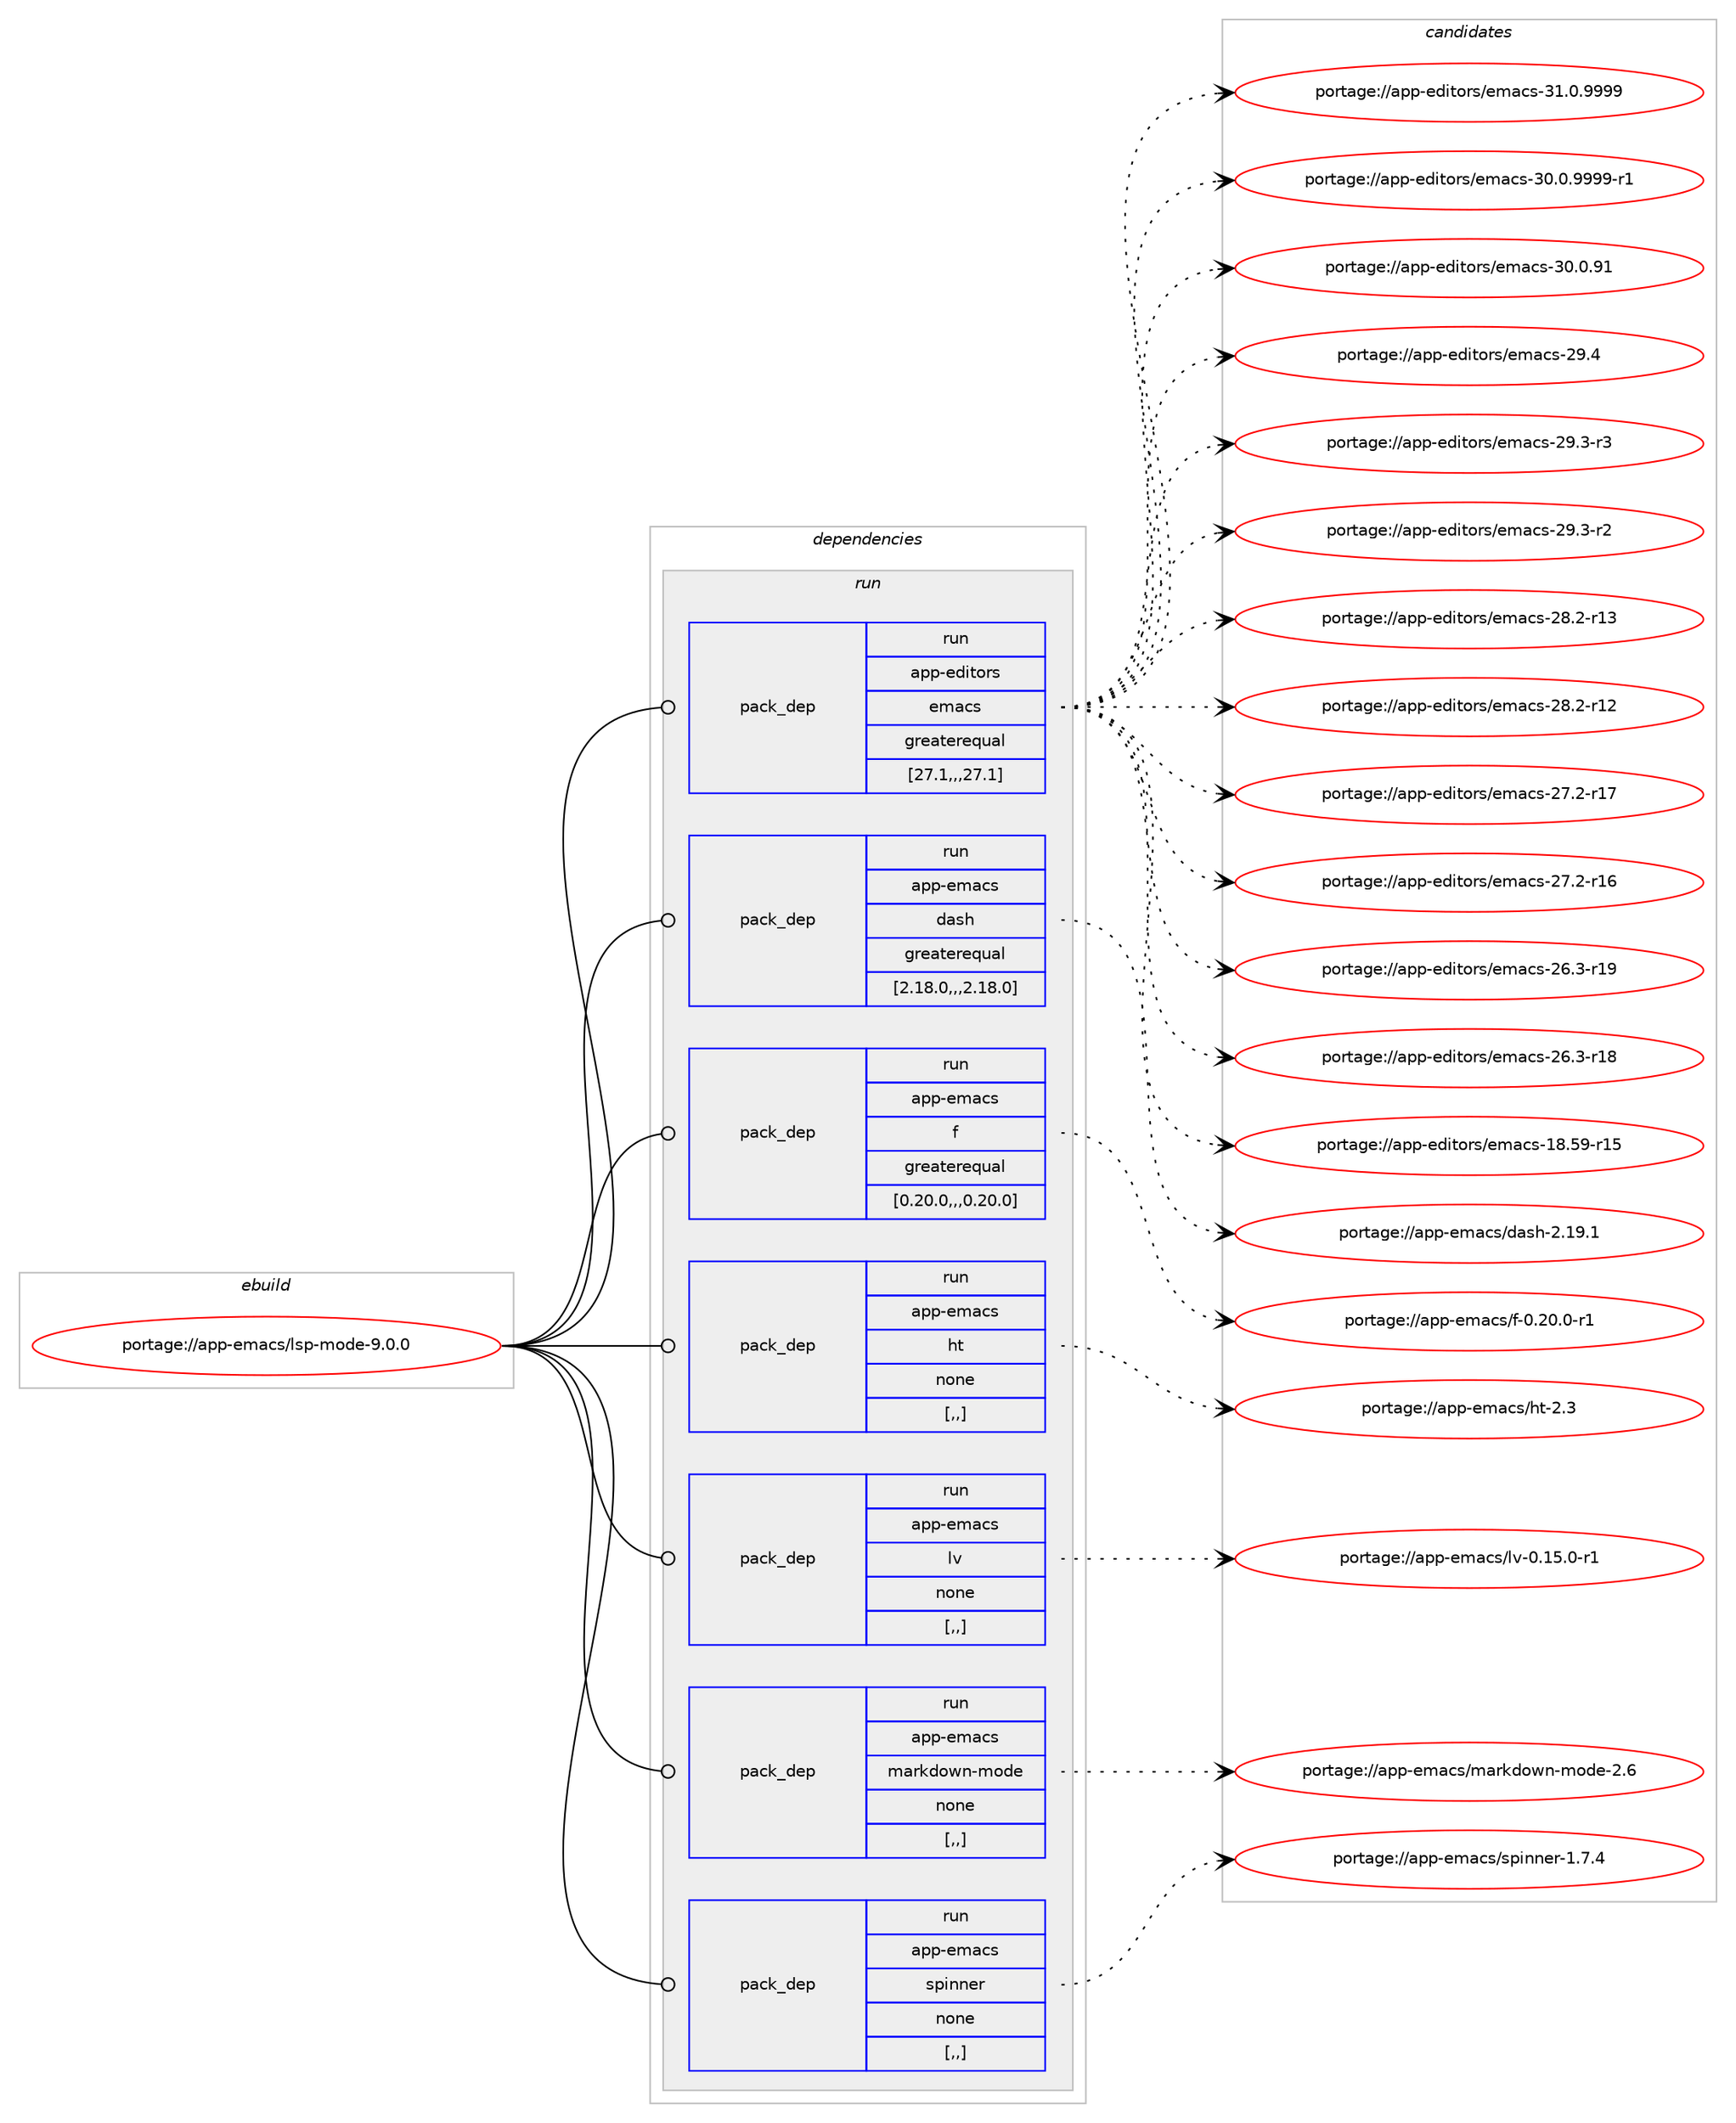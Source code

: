 digraph prolog {

# *************
# Graph options
# *************

newrank=true;
concentrate=true;
compound=true;
graph [rankdir=LR,fontname=Helvetica,fontsize=10,ranksep=1.5];#, ranksep=2.5, nodesep=0.2];
edge  [arrowhead=vee];
node  [fontname=Helvetica,fontsize=10];

# **********
# The ebuild
# **********

subgraph cluster_leftcol {
color=gray;
label=<<i>ebuild</i>>;
id [label="portage://app-emacs/lsp-mode-9.0.0", color=red, width=4, href="../app-emacs/lsp-mode-9.0.0.svg"];
}

# ****************
# The dependencies
# ****************

subgraph cluster_midcol {
color=gray;
label=<<i>dependencies</i>>;
subgraph cluster_compile {
fillcolor="#eeeeee";
style=filled;
label=<<i>compile</i>>;
}
subgraph cluster_compileandrun {
fillcolor="#eeeeee";
style=filled;
label=<<i>compile and run</i>>;
}
subgraph cluster_run {
fillcolor="#eeeeee";
style=filled;
label=<<i>run</i>>;
subgraph pack376878 {
dependency516746 [label=<<TABLE BORDER="0" CELLBORDER="1" CELLSPACING="0" CELLPADDING="4" WIDTH="220"><TR><TD ROWSPAN="6" CELLPADDING="30">pack_dep</TD></TR><TR><TD WIDTH="110">run</TD></TR><TR><TD>app-editors</TD></TR><TR><TD>emacs</TD></TR><TR><TD>greaterequal</TD></TR><TR><TD>[27.1,,,27.1]</TD></TR></TABLE>>, shape=none, color=blue];
}
id:e -> dependency516746:w [weight=20,style="solid",arrowhead="odot"];
subgraph pack376879 {
dependency516747 [label=<<TABLE BORDER="0" CELLBORDER="1" CELLSPACING="0" CELLPADDING="4" WIDTH="220"><TR><TD ROWSPAN="6" CELLPADDING="30">pack_dep</TD></TR><TR><TD WIDTH="110">run</TD></TR><TR><TD>app-emacs</TD></TR><TR><TD>dash</TD></TR><TR><TD>greaterequal</TD></TR><TR><TD>[2.18.0,,,2.18.0]</TD></TR></TABLE>>, shape=none, color=blue];
}
id:e -> dependency516747:w [weight=20,style="solid",arrowhead="odot"];
subgraph pack376880 {
dependency516748 [label=<<TABLE BORDER="0" CELLBORDER="1" CELLSPACING="0" CELLPADDING="4" WIDTH="220"><TR><TD ROWSPAN="6" CELLPADDING="30">pack_dep</TD></TR><TR><TD WIDTH="110">run</TD></TR><TR><TD>app-emacs</TD></TR><TR><TD>f</TD></TR><TR><TD>greaterequal</TD></TR><TR><TD>[0.20.0,,,0.20.0]</TD></TR></TABLE>>, shape=none, color=blue];
}
id:e -> dependency516748:w [weight=20,style="solid",arrowhead="odot"];
subgraph pack376881 {
dependency516749 [label=<<TABLE BORDER="0" CELLBORDER="1" CELLSPACING="0" CELLPADDING="4" WIDTH="220"><TR><TD ROWSPAN="6" CELLPADDING="30">pack_dep</TD></TR><TR><TD WIDTH="110">run</TD></TR><TR><TD>app-emacs</TD></TR><TR><TD>ht</TD></TR><TR><TD>none</TD></TR><TR><TD>[,,]</TD></TR></TABLE>>, shape=none, color=blue];
}
id:e -> dependency516749:w [weight=20,style="solid",arrowhead="odot"];
subgraph pack376882 {
dependency516750 [label=<<TABLE BORDER="0" CELLBORDER="1" CELLSPACING="0" CELLPADDING="4" WIDTH="220"><TR><TD ROWSPAN="6" CELLPADDING="30">pack_dep</TD></TR><TR><TD WIDTH="110">run</TD></TR><TR><TD>app-emacs</TD></TR><TR><TD>lv</TD></TR><TR><TD>none</TD></TR><TR><TD>[,,]</TD></TR></TABLE>>, shape=none, color=blue];
}
id:e -> dependency516750:w [weight=20,style="solid",arrowhead="odot"];
subgraph pack376883 {
dependency516751 [label=<<TABLE BORDER="0" CELLBORDER="1" CELLSPACING="0" CELLPADDING="4" WIDTH="220"><TR><TD ROWSPAN="6" CELLPADDING="30">pack_dep</TD></TR><TR><TD WIDTH="110">run</TD></TR><TR><TD>app-emacs</TD></TR><TR><TD>markdown-mode</TD></TR><TR><TD>none</TD></TR><TR><TD>[,,]</TD></TR></TABLE>>, shape=none, color=blue];
}
id:e -> dependency516751:w [weight=20,style="solid",arrowhead="odot"];
subgraph pack376884 {
dependency516752 [label=<<TABLE BORDER="0" CELLBORDER="1" CELLSPACING="0" CELLPADDING="4" WIDTH="220"><TR><TD ROWSPAN="6" CELLPADDING="30">pack_dep</TD></TR><TR><TD WIDTH="110">run</TD></TR><TR><TD>app-emacs</TD></TR><TR><TD>spinner</TD></TR><TR><TD>none</TD></TR><TR><TD>[,,]</TD></TR></TABLE>>, shape=none, color=blue];
}
id:e -> dependency516752:w [weight=20,style="solid",arrowhead="odot"];
}
}

# **************
# The candidates
# **************

subgraph cluster_choices {
rank=same;
color=gray;
label=<<i>candidates</i>>;

subgraph choice376878 {
color=black;
nodesep=1;
choice971121124510110010511611111411547101109979911545514946484657575757 [label="portage://app-editors/emacs-31.0.9999", color=red, width=4,href="../app-editors/emacs-31.0.9999.svg"];
choice9711211245101100105116111114115471011099799115455148464846575757574511449 [label="portage://app-editors/emacs-30.0.9999-r1", color=red, width=4,href="../app-editors/emacs-30.0.9999-r1.svg"];
choice97112112451011001051161111141154710110997991154551484648465749 [label="portage://app-editors/emacs-30.0.91", color=red, width=4,href="../app-editors/emacs-30.0.91.svg"];
choice97112112451011001051161111141154710110997991154550574652 [label="portage://app-editors/emacs-29.4", color=red, width=4,href="../app-editors/emacs-29.4.svg"];
choice971121124510110010511611111411547101109979911545505746514511451 [label="portage://app-editors/emacs-29.3-r3", color=red, width=4,href="../app-editors/emacs-29.3-r3.svg"];
choice971121124510110010511611111411547101109979911545505746514511450 [label="portage://app-editors/emacs-29.3-r2", color=red, width=4,href="../app-editors/emacs-29.3-r2.svg"];
choice97112112451011001051161111141154710110997991154550564650451144951 [label="portage://app-editors/emacs-28.2-r13", color=red, width=4,href="../app-editors/emacs-28.2-r13.svg"];
choice97112112451011001051161111141154710110997991154550564650451144950 [label="portage://app-editors/emacs-28.2-r12", color=red, width=4,href="../app-editors/emacs-28.2-r12.svg"];
choice97112112451011001051161111141154710110997991154550554650451144955 [label="portage://app-editors/emacs-27.2-r17", color=red, width=4,href="../app-editors/emacs-27.2-r17.svg"];
choice97112112451011001051161111141154710110997991154550554650451144954 [label="portage://app-editors/emacs-27.2-r16", color=red, width=4,href="../app-editors/emacs-27.2-r16.svg"];
choice97112112451011001051161111141154710110997991154550544651451144957 [label="portage://app-editors/emacs-26.3-r19", color=red, width=4,href="../app-editors/emacs-26.3-r19.svg"];
choice97112112451011001051161111141154710110997991154550544651451144956 [label="portage://app-editors/emacs-26.3-r18", color=red, width=4,href="../app-editors/emacs-26.3-r18.svg"];
choice9711211245101100105116111114115471011099799115454956465357451144953 [label="portage://app-editors/emacs-18.59-r15", color=red, width=4,href="../app-editors/emacs-18.59-r15.svg"];
dependency516746:e -> choice971121124510110010511611111411547101109979911545514946484657575757:w [style=dotted,weight="100"];
dependency516746:e -> choice9711211245101100105116111114115471011099799115455148464846575757574511449:w [style=dotted,weight="100"];
dependency516746:e -> choice97112112451011001051161111141154710110997991154551484648465749:w [style=dotted,weight="100"];
dependency516746:e -> choice97112112451011001051161111141154710110997991154550574652:w [style=dotted,weight="100"];
dependency516746:e -> choice971121124510110010511611111411547101109979911545505746514511451:w [style=dotted,weight="100"];
dependency516746:e -> choice971121124510110010511611111411547101109979911545505746514511450:w [style=dotted,weight="100"];
dependency516746:e -> choice97112112451011001051161111141154710110997991154550564650451144951:w [style=dotted,weight="100"];
dependency516746:e -> choice97112112451011001051161111141154710110997991154550564650451144950:w [style=dotted,weight="100"];
dependency516746:e -> choice97112112451011001051161111141154710110997991154550554650451144955:w [style=dotted,weight="100"];
dependency516746:e -> choice97112112451011001051161111141154710110997991154550554650451144954:w [style=dotted,weight="100"];
dependency516746:e -> choice97112112451011001051161111141154710110997991154550544651451144957:w [style=dotted,weight="100"];
dependency516746:e -> choice97112112451011001051161111141154710110997991154550544651451144956:w [style=dotted,weight="100"];
dependency516746:e -> choice9711211245101100105116111114115471011099799115454956465357451144953:w [style=dotted,weight="100"];
}
subgraph choice376879 {
color=black;
nodesep=1;
choice97112112451011099799115471009711510445504649574649 [label="portage://app-emacs/dash-2.19.1", color=red, width=4,href="../app-emacs/dash-2.19.1.svg"];
dependency516747:e -> choice97112112451011099799115471009711510445504649574649:w [style=dotted,weight="100"];
}
subgraph choice376880 {
color=black;
nodesep=1;
choice9711211245101109979911547102454846504846484511449 [label="portage://app-emacs/f-0.20.0-r1", color=red, width=4,href="../app-emacs/f-0.20.0-r1.svg"];
dependency516748:e -> choice9711211245101109979911547102454846504846484511449:w [style=dotted,weight="100"];
}
subgraph choice376881 {
color=black;
nodesep=1;
choice971121124510110997991154710411645504651 [label="portage://app-emacs/ht-2.3", color=red, width=4,href="../app-emacs/ht-2.3.svg"];
dependency516749:e -> choice971121124510110997991154710411645504651:w [style=dotted,weight="100"];
}
subgraph choice376882 {
color=black;
nodesep=1;
choice9711211245101109979911547108118454846495346484511449 [label="portage://app-emacs/lv-0.15.0-r1", color=red, width=4,href="../app-emacs/lv-0.15.0-r1.svg"];
dependency516750:e -> choice9711211245101109979911547108118454846495346484511449:w [style=dotted,weight="100"];
}
subgraph choice376883 {
color=black;
nodesep=1;
choice9711211245101109979911547109971141071001111191104510911110010145504654 [label="portage://app-emacs/markdown-mode-2.6", color=red, width=4,href="../app-emacs/markdown-mode-2.6.svg"];
dependency516751:e -> choice9711211245101109979911547109971141071001111191104510911110010145504654:w [style=dotted,weight="100"];
}
subgraph choice376884 {
color=black;
nodesep=1;
choice9711211245101109979911547115112105110110101114454946554652 [label="portage://app-emacs/spinner-1.7.4", color=red, width=4,href="../app-emacs/spinner-1.7.4.svg"];
dependency516752:e -> choice9711211245101109979911547115112105110110101114454946554652:w [style=dotted,weight="100"];
}
}

}
